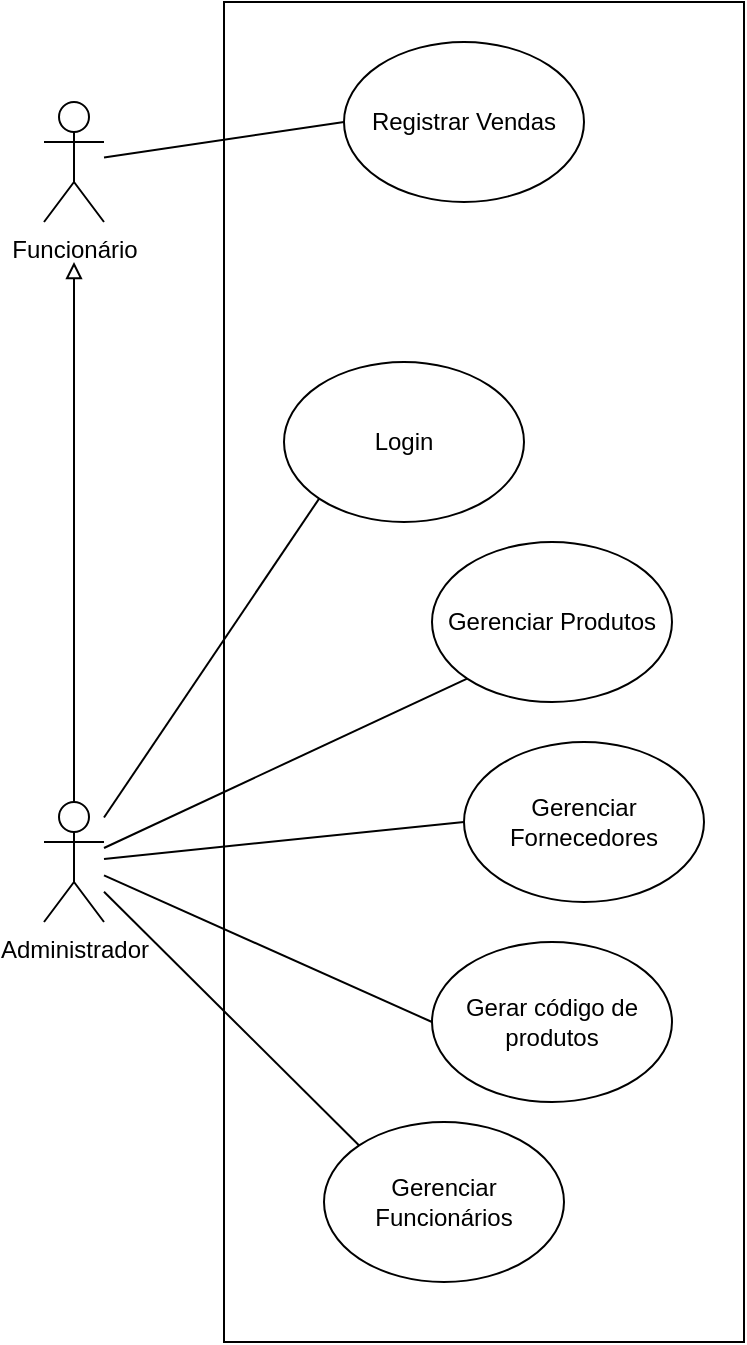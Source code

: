 <mxfile version="21.2.8" type="device">
  <diagram name="Página-1" id="pkyLj6tKCkLaayYyD-G6">
    <mxGraphModel dx="1480" dy="2035" grid="1" gridSize="10" guides="1" tooltips="1" connect="1" arrows="1" fold="1" page="1" pageScale="1" pageWidth="827" pageHeight="1169" math="0" shadow="0">
      <root>
        <mxCell id="0" />
        <mxCell id="1" parent="0" />
        <mxCell id="deubdvvVKYtZH3Jdtydz-4" style="rounded=0;orthogonalLoop=1;jettySize=auto;html=1;entryX=0;entryY=0.5;entryDx=0;entryDy=0;endArrow=none;endFill=0;" edge="1" parent="1" source="yr29gIws2wd24BPrNrxK-1" target="yr29gIws2wd24BPrNrxK-4">
          <mxGeometry relative="1" as="geometry" />
        </mxCell>
        <mxCell id="yr29gIws2wd24BPrNrxK-1" value="Funcionário" style="shape=umlActor;verticalLabelPosition=bottom;verticalAlign=top;html=1;outlineConnect=0;" parent="1" vertex="1">
          <mxGeometry x="240" y="20" width="30" height="60" as="geometry" />
        </mxCell>
        <mxCell id="deubdvvVKYtZH3Jdtydz-5" style="rounded=0;orthogonalLoop=1;jettySize=auto;html=1;entryX=0;entryY=1;entryDx=0;entryDy=0;endArrow=none;endFill=0;" edge="1" parent="1" source="yr29gIws2wd24BPrNrxK-3" target="deubdvvVKYtZH3Jdtydz-2">
          <mxGeometry relative="1" as="geometry" />
        </mxCell>
        <mxCell id="deubdvvVKYtZH3Jdtydz-6" style="rounded=0;orthogonalLoop=1;jettySize=auto;html=1;entryX=0;entryY=0.5;entryDx=0;entryDy=0;endArrow=none;endFill=0;" edge="1" parent="1" source="yr29gIws2wd24BPrNrxK-3" target="yr29gIws2wd24BPrNrxK-6">
          <mxGeometry relative="1" as="geometry" />
        </mxCell>
        <mxCell id="deubdvvVKYtZH3Jdtydz-7" style="rounded=0;orthogonalLoop=1;jettySize=auto;html=1;entryX=0;entryY=0.5;entryDx=0;entryDy=0;endArrow=none;endFill=0;" edge="1" parent="1" source="yr29gIws2wd24BPrNrxK-3" target="yr29gIws2wd24BPrNrxK-9">
          <mxGeometry relative="1" as="geometry" />
        </mxCell>
        <mxCell id="deubdvvVKYtZH3Jdtydz-8" style="rounded=0;orthogonalLoop=1;jettySize=auto;html=1;entryX=0;entryY=0;entryDx=0;entryDy=0;endArrow=none;endFill=0;" edge="1" parent="1" source="yr29gIws2wd24BPrNrxK-3" target="deubdvvVKYtZH3Jdtydz-1">
          <mxGeometry relative="1" as="geometry" />
        </mxCell>
        <mxCell id="deubdvvVKYtZH3Jdtydz-9" style="edgeStyle=orthogonalEdgeStyle;rounded=0;orthogonalLoop=1;jettySize=auto;html=1;endArrow=block;endFill=0;" edge="1" parent="1" source="yr29gIws2wd24BPrNrxK-3">
          <mxGeometry relative="1" as="geometry">
            <mxPoint x="255" y="100" as="targetPoint" />
          </mxGeometry>
        </mxCell>
        <mxCell id="yr29gIws2wd24BPrNrxK-3" value="Administrador" style="shape=umlActor;verticalLabelPosition=bottom;verticalAlign=top;html=1;outlineConnect=0;" parent="1" vertex="1">
          <mxGeometry x="240" y="370" width="30" height="60" as="geometry" />
        </mxCell>
        <mxCell id="yr29gIws2wd24BPrNrxK-4" value="Registrar Vendas&lt;br&gt;" style="ellipse;whiteSpace=wrap;html=1;" parent="1" vertex="1">
          <mxGeometry x="390" y="-10" width="120" height="80" as="geometry" />
        </mxCell>
        <mxCell id="yr29gIws2wd24BPrNrxK-5" value="Gerenciar Produtos&lt;br&gt;" style="ellipse;whiteSpace=wrap;html=1;" parent="1" vertex="1">
          <mxGeometry x="434" y="240" width="120" height="80" as="geometry" />
        </mxCell>
        <mxCell id="yr29gIws2wd24BPrNrxK-6" value="Gerenciar Fornecedores" style="ellipse;whiteSpace=wrap;html=1;" parent="1" vertex="1">
          <mxGeometry x="450" y="340" width="120" height="80" as="geometry" />
        </mxCell>
        <mxCell id="yr29gIws2wd24BPrNrxK-9" value="Gerar código de produtos" style="ellipse;whiteSpace=wrap;html=1;" parent="1" vertex="1">
          <mxGeometry x="434" y="440" width="120" height="80" as="geometry" />
        </mxCell>
        <mxCell id="yr29gIws2wd24BPrNrxK-21" value="" style="edgeStyle=none;orthogonalLoop=1;jettySize=auto;html=1;rounded=0;entryX=0;entryY=1;entryDx=0;entryDy=0;endArrow=none;endFill=0;" parent="1" target="yr29gIws2wd24BPrNrxK-5" edge="1" source="yr29gIws2wd24BPrNrxK-3">
          <mxGeometry width="100" relative="1" as="geometry">
            <mxPoint x="270" y="390" as="sourcePoint" />
            <mxPoint x="300" y="160" as="targetPoint" />
            <Array as="points" />
          </mxGeometry>
        </mxCell>
        <mxCell id="deubdvvVKYtZH3Jdtydz-1" value="Gerenciar Funcionários" style="ellipse;whiteSpace=wrap;html=1;" vertex="1" parent="1">
          <mxGeometry x="380" y="530" width="120" height="80" as="geometry" />
        </mxCell>
        <mxCell id="deubdvvVKYtZH3Jdtydz-2" value="Login" style="ellipse;whiteSpace=wrap;html=1;" vertex="1" parent="1">
          <mxGeometry x="360" y="150" width="120" height="80" as="geometry" />
        </mxCell>
        <mxCell id="deubdvvVKYtZH3Jdtydz-11" value="" style="rounded=0;whiteSpace=wrap;html=1;fillColor=none;" vertex="1" parent="1">
          <mxGeometry x="330" y="-30" width="260" height="670" as="geometry" />
        </mxCell>
      </root>
    </mxGraphModel>
  </diagram>
</mxfile>
